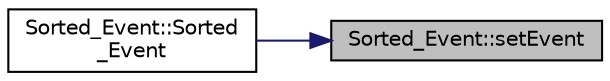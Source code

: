 digraph "Sorted_Event::setEvent"
{
 // LATEX_PDF_SIZE
  edge [fontname="Helvetica",fontsize="10",labelfontname="Helvetica",labelfontsize="10"];
  node [fontname="Helvetica",fontsize="10",shape=record];
  rankdir="RL";
  Node1 [label="Sorted_Event::setEvent",height=0.2,width=0.4,color="black", fillcolor="grey75", style="filled", fontcolor="black",tooltip=" "];
  Node1 -> Node2 [dir="back",color="midnightblue",fontsize="10",style="solid",fontname="Helvetica"];
  Node2 [label="Sorted_Event::Sorted\l_Event",height=0.2,width=0.4,color="black", fillcolor="white", style="filled",URL="$class_sorted___event.html#ac1284dab08a8b2d8cfa31dfa78db96cd",tooltip=" "];
}
